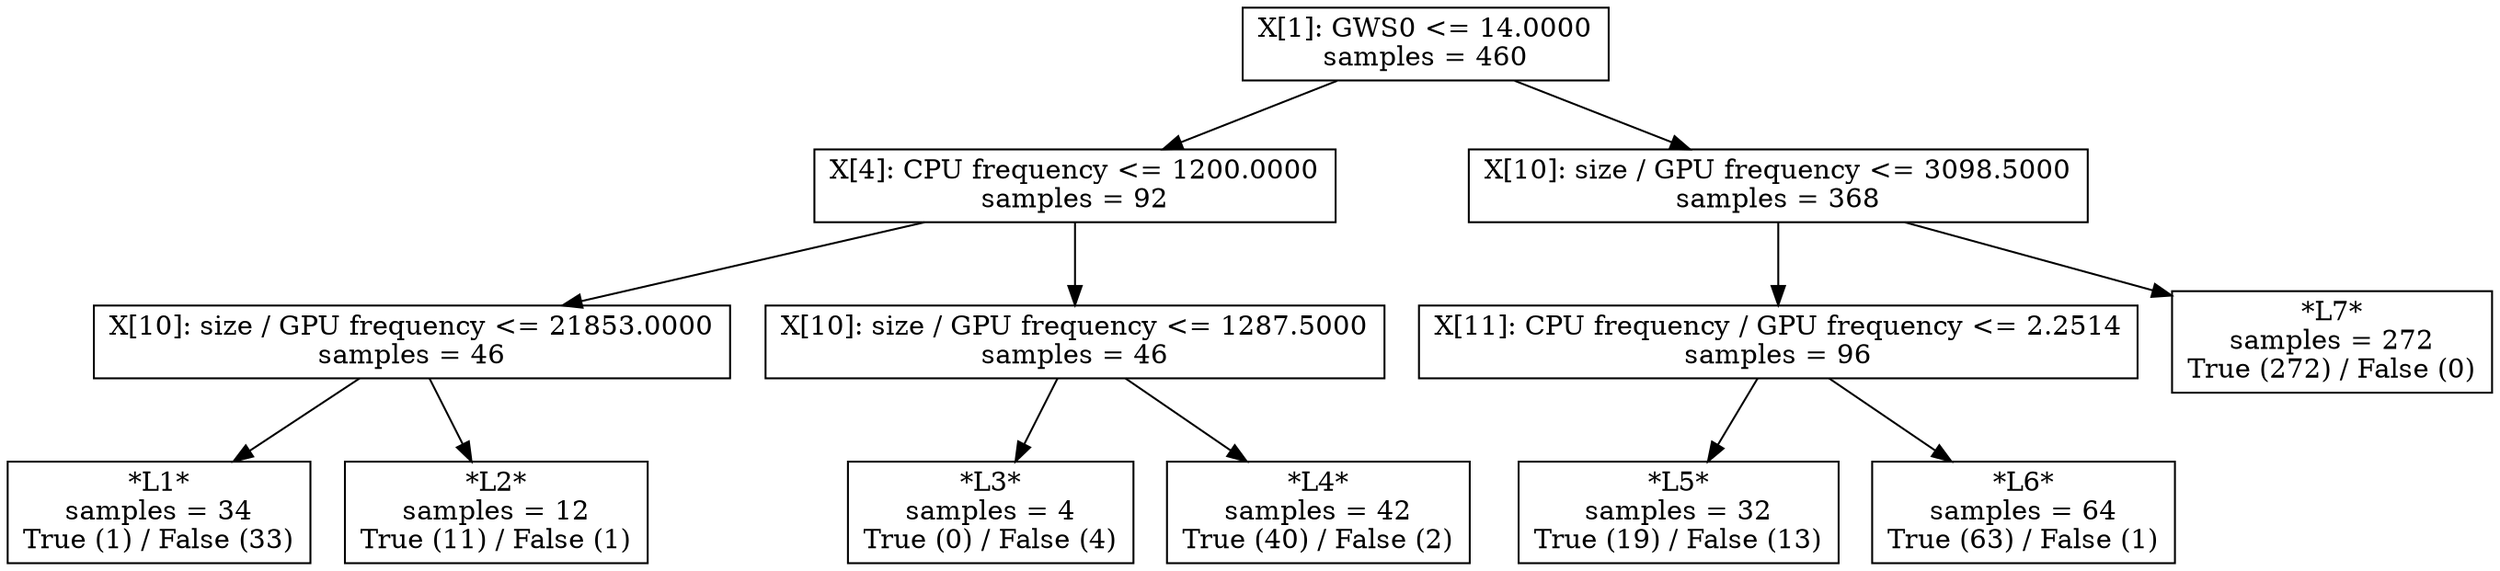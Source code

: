 digraph Tree {
0 [label="X[1]: GWS0 <= 14.0000\nsamples = 460", shape="box"] ;
1 [label="X[4]: CPU frequency <= 1200.0000\nsamples = 92", shape="box"] ;
0 -> 1 ;
2 [label="X[10]: size / GPU frequency <= 21853.0000\nsamples = 46", shape="box"] ;
1 -> 2 ;
3 [label="*L1*\nsamples = 34\nTrue (1) / False (33)", shape="box"] ;
2 -> 3 ;
4 [label="*L2*\nsamples = 12\nTrue (11) / False (1)", shape="box"] ;
2 -> 4 ;
5 [label="X[10]: size / GPU frequency <= 1287.5000\nsamples = 46", shape="box"] ;
1 -> 5 ;
6 [label="*L3*\nsamples = 4\nTrue (0) / False (4)", shape="box"] ;
5 -> 6 ;
7 [label="*L4*\nsamples = 42\nTrue (40) / False (2)", shape="box"] ;
5 -> 7 ;
8 [label="X[10]: size / GPU frequency <= 3098.5000\nsamples = 368", shape="box"] ;
0 -> 8 ;
9 [label="X[11]: CPU frequency / GPU frequency <= 2.2514\nsamples = 96", shape="box"] ;
8 -> 9 ;
10 [label="*L5*\nsamples = 32\nTrue (19) / False (13)", shape="box"] ;
9 -> 10 ;
11 [label="*L6*\nsamples = 64\nTrue (63) / False (1)", shape="box"] ;
9 -> 11 ;
12 [label="*L7*\nsamples = 272\nTrue (272) / False (0)", shape="box"] ;
8 -> 12 ;
}
